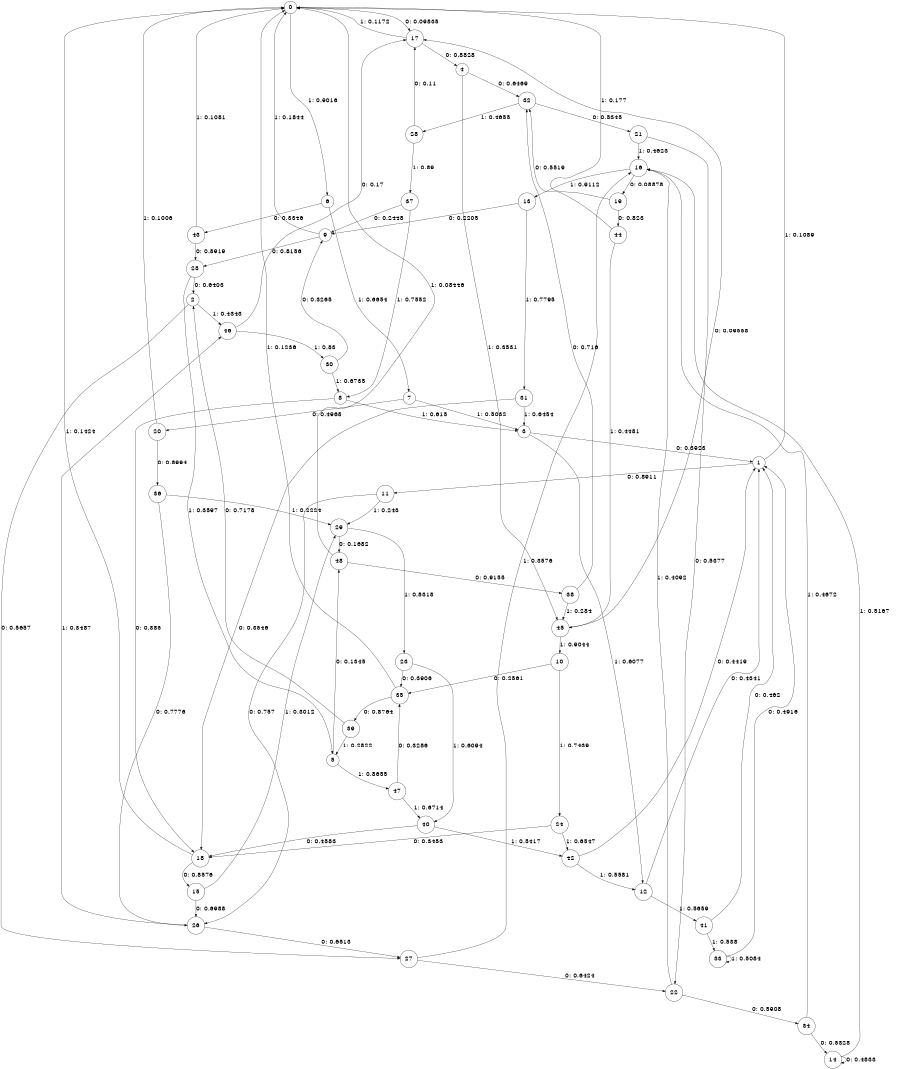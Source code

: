 digraph "ch22randomL7" {
size = "6,8.5";
ratio = "fill";
node [shape = circle];
node [fontsize = 24];
edge [fontsize = 24];
0 -> 17 [label = "0: 0.09835  "];
0 -> 6 [label = "1: 0.9016   "];
1 -> 11 [label = "0: 0.8911   "];
1 -> 0 [label = "1: 0.1089   "];
2 -> 27 [label = "0: 0.5657   "];
2 -> 46 [label = "1: 0.4343   "];
3 -> 1 [label = "0: 0.3923   "];
3 -> 12 [label = "1: 0.6077   "];
4 -> 32 [label = "0: 0.6469   "];
4 -> 45 [label = "1: 0.3531   "];
5 -> 48 [label = "0: 0.1345   "];
5 -> 47 [label = "1: 0.8655   "];
6 -> 43 [label = "0: 0.3346   "];
6 -> 7 [label = "1: 0.6654   "];
7 -> 20 [label = "0: 0.4968   "];
7 -> 3 [label = "1: 0.5032   "];
8 -> 18 [label = "0: 0.385    "];
8 -> 3 [label = "1: 0.615    "];
9 -> 25 [label = "0: 0.8156   "];
9 -> 0 [label = "1: 0.1844   "];
10 -> 35 [label = "0: 0.2561   "];
10 -> 24 [label = "1: 0.7439   "];
11 -> 26 [label = "0: 0.757    "];
11 -> 29 [label = "1: 0.243    "];
12 -> 1 [label = "0: 0.4341   "];
12 -> 41 [label = "1: 0.5659   "];
13 -> 9 [label = "0: 0.2205   "];
13 -> 31 [label = "1: 0.7795   "];
14 -> 14 [label = "0: 0.4833   "];
14 -> 16 [label = "1: 0.5167   "];
15 -> 26 [label = "0: 0.6988   "];
15 -> 29 [label = "1: 0.3012   "];
16 -> 19 [label = "0: 0.08878  "];
16 -> 13 [label = "1: 0.9112   "];
17 -> 4 [label = "0: 0.8828   "];
17 -> 0 [label = "1: 0.1172   "];
18 -> 15 [label = "0: 0.8576   "];
18 -> 0 [label = "1: 0.1424   "];
19 -> 44 [label = "0: 0.823    "];
19 -> 0 [label = "1: 0.177    "];
20 -> 36 [label = "0: 0.8994   "];
20 -> 0 [label = "1: 0.1006   "];
21 -> 22 [label = "0: 0.5377   "];
21 -> 16 [label = "1: 0.4623   "];
22 -> 34 [label = "0: 0.5908   "];
22 -> 16 [label = "1: 0.4092   "];
23 -> 35 [label = "0: 0.3906   "];
23 -> 40 [label = "1: 0.6094   "];
24 -> 18 [label = "0: 0.3453   "];
24 -> 42 [label = "1: 0.6547   "];
25 -> 2 [label = "0: 0.6403   "];
25 -> 5 [label = "1: 0.3597   "];
26 -> 27 [label = "0: 0.6513   "];
26 -> 46 [label = "1: 0.3487   "];
27 -> 22 [label = "0: 0.6424   "];
27 -> 16 [label = "1: 0.3576   "];
28 -> 17 [label = "0: 0.11     "];
28 -> 37 [label = "1: 0.89     "];
29 -> 48 [label = "0: 0.1682   "];
29 -> 23 [label = "1: 0.8318   "];
30 -> 9 [label = "0: 0.3265   "];
30 -> 8 [label = "1: 0.6735   "];
31 -> 18 [label = "0: 0.3546   "];
31 -> 3 [label = "1: 0.6454   "];
32 -> 21 [label = "0: 0.5345   "];
32 -> 28 [label = "1: 0.4655   "];
33 -> 1 [label = "0: 0.4916   "];
33 -> 33 [label = "1: 0.5084   "];
34 -> 14 [label = "0: 0.5328   "];
34 -> 16 [label = "1: 0.4672   "];
35 -> 39 [label = "0: 0.8764   "];
35 -> 0 [label = "1: 0.1236   "];
36 -> 26 [label = "0: 0.7776   "];
36 -> 29 [label = "1: 0.2224   "];
37 -> 9 [label = "0: 0.2448   "];
37 -> 8 [label = "1: 0.7552   "];
38 -> 32 [label = "0: 0.716    "];
38 -> 45 [label = "1: 0.284    "];
39 -> 2 [label = "0: 0.7178   "];
39 -> 5 [label = "1: 0.2822   "];
40 -> 18 [label = "0: 0.4583   "];
40 -> 42 [label = "1: 0.5417   "];
41 -> 1 [label = "0: 0.462    "];
41 -> 33 [label = "1: 0.538    "];
42 -> 1 [label = "0: 0.4419   "];
42 -> 12 [label = "1: 0.5581   "];
43 -> 25 [label = "0: 0.8919   "];
43 -> 0 [label = "1: 0.1081   "];
44 -> 32 [label = "0: 0.5519   "];
44 -> 45 [label = "1: 0.4481   "];
45 -> 17 [label = "0: 0.09558  "];
45 -> 10 [label = "1: 0.9044   "];
46 -> 17 [label = "0: 0.17     "];
46 -> 30 [label = "1: 0.83     "];
47 -> 35 [label = "0: 0.3286   "];
47 -> 40 [label = "1: 0.6714   "];
48 -> 38 [label = "0: 0.9155   "];
48 -> 0 [label = "1: 0.08446  "];
}